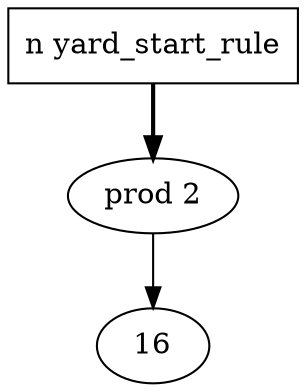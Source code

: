 digraph AST {
    0 [label="n yard_start_rule",shape=box]
    2 [label="prod 2"]
    0 -> 2 [style=bold,width=10]
    2 -> 16 []
}
